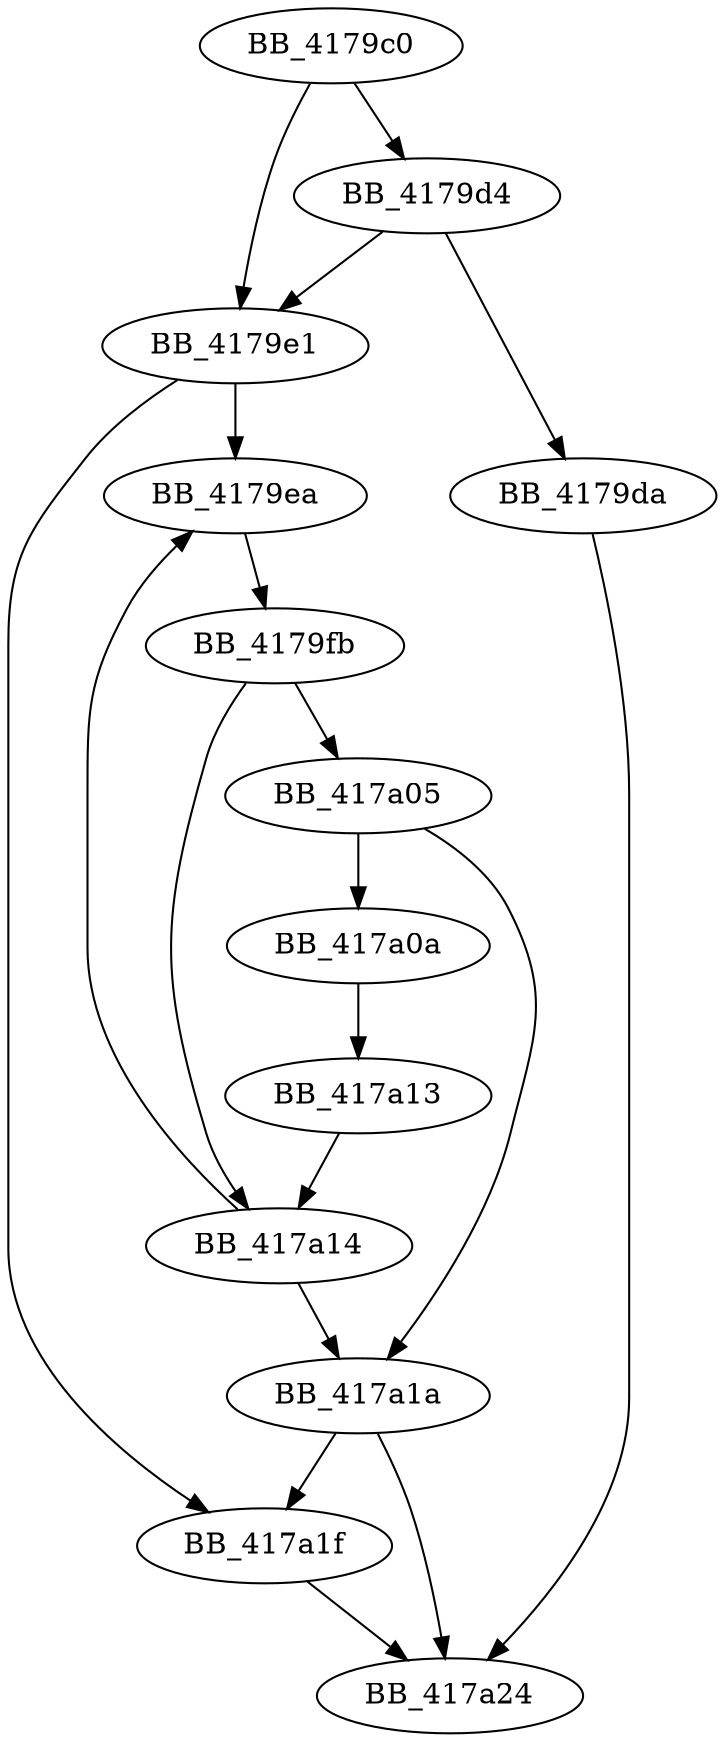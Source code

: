 DiGraph _write_string{
BB_4179c0->BB_4179d4
BB_4179c0->BB_4179e1
BB_4179d4->BB_4179da
BB_4179d4->BB_4179e1
BB_4179da->BB_417a24
BB_4179e1->BB_4179ea
BB_4179e1->BB_417a1f
BB_4179ea->BB_4179fb
BB_4179fb->BB_417a05
BB_4179fb->BB_417a14
BB_417a05->BB_417a0a
BB_417a05->BB_417a1a
BB_417a0a->BB_417a13
BB_417a13->BB_417a14
BB_417a14->BB_4179ea
BB_417a14->BB_417a1a
BB_417a1a->BB_417a1f
BB_417a1a->BB_417a24
BB_417a1f->BB_417a24
}
